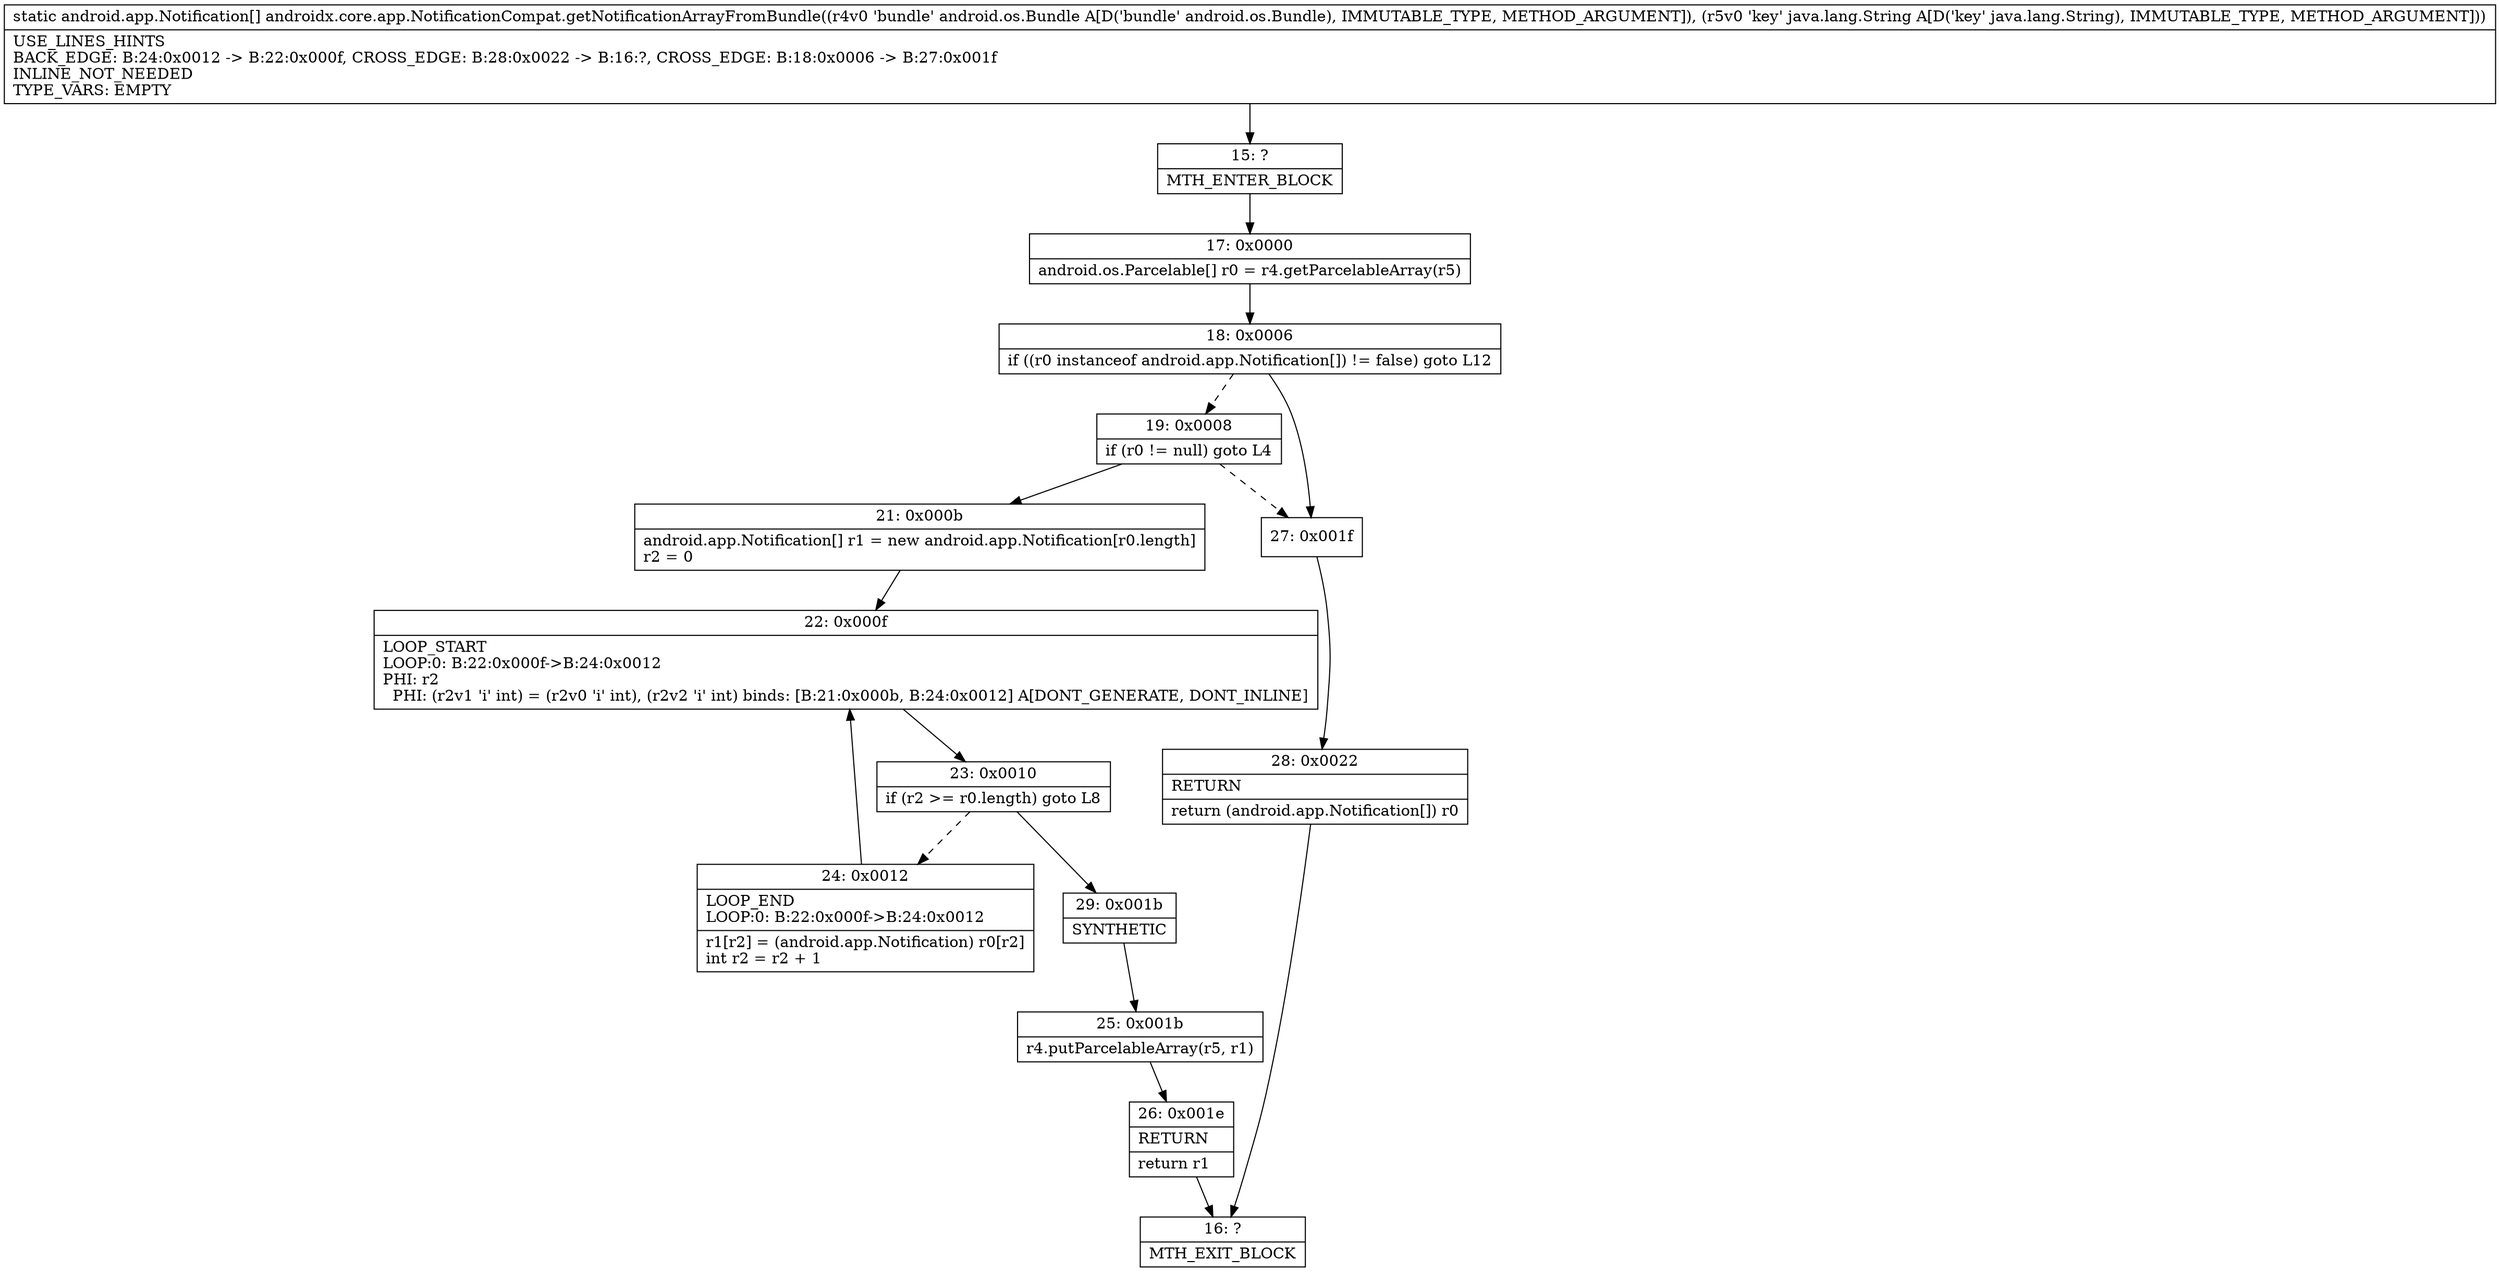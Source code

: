 digraph "CFG forandroidx.core.app.NotificationCompat.getNotificationArrayFromBundle(Landroid\/os\/Bundle;Ljava\/lang\/String;)[Landroid\/app\/Notification;" {
Node_15 [shape=record,label="{15\:\ ?|MTH_ENTER_BLOCK\l}"];
Node_17 [shape=record,label="{17\:\ 0x0000|android.os.Parcelable[] r0 = r4.getParcelableArray(r5)\l}"];
Node_18 [shape=record,label="{18\:\ 0x0006|if ((r0 instanceof android.app.Notification[]) != false) goto L12\l}"];
Node_19 [shape=record,label="{19\:\ 0x0008|if (r0 != null) goto L4\l}"];
Node_21 [shape=record,label="{21\:\ 0x000b|android.app.Notification[] r1 = new android.app.Notification[r0.length]\lr2 = 0\l}"];
Node_22 [shape=record,label="{22\:\ 0x000f|LOOP_START\lLOOP:0: B:22:0x000f\-\>B:24:0x0012\lPHI: r2 \l  PHI: (r2v1 'i' int) = (r2v0 'i' int), (r2v2 'i' int) binds: [B:21:0x000b, B:24:0x0012] A[DONT_GENERATE, DONT_INLINE]\l}"];
Node_23 [shape=record,label="{23\:\ 0x0010|if (r2 \>= r0.length) goto L8\l}"];
Node_24 [shape=record,label="{24\:\ 0x0012|LOOP_END\lLOOP:0: B:22:0x000f\-\>B:24:0x0012\l|r1[r2] = (android.app.Notification) r0[r2]\lint r2 = r2 + 1\l}"];
Node_29 [shape=record,label="{29\:\ 0x001b|SYNTHETIC\l}"];
Node_25 [shape=record,label="{25\:\ 0x001b|r4.putParcelableArray(r5, r1)\l}"];
Node_26 [shape=record,label="{26\:\ 0x001e|RETURN\l|return r1\l}"];
Node_16 [shape=record,label="{16\:\ ?|MTH_EXIT_BLOCK\l}"];
Node_27 [shape=record,label="{27\:\ 0x001f}"];
Node_28 [shape=record,label="{28\:\ 0x0022|RETURN\l|return (android.app.Notification[]) r0\l}"];
MethodNode[shape=record,label="{static android.app.Notification[] androidx.core.app.NotificationCompat.getNotificationArrayFromBundle((r4v0 'bundle' android.os.Bundle A[D('bundle' android.os.Bundle), IMMUTABLE_TYPE, METHOD_ARGUMENT]), (r5v0 'key' java.lang.String A[D('key' java.lang.String), IMMUTABLE_TYPE, METHOD_ARGUMENT]))  | USE_LINES_HINTS\lBACK_EDGE: B:24:0x0012 \-\> B:22:0x000f, CROSS_EDGE: B:28:0x0022 \-\> B:16:?, CROSS_EDGE: B:18:0x0006 \-\> B:27:0x001f\lINLINE_NOT_NEEDED\lTYPE_VARS: EMPTY\l}"];
MethodNode -> Node_15;Node_15 -> Node_17;
Node_17 -> Node_18;
Node_18 -> Node_19[style=dashed];
Node_18 -> Node_27;
Node_19 -> Node_21;
Node_19 -> Node_27[style=dashed];
Node_21 -> Node_22;
Node_22 -> Node_23;
Node_23 -> Node_24[style=dashed];
Node_23 -> Node_29;
Node_24 -> Node_22;
Node_29 -> Node_25;
Node_25 -> Node_26;
Node_26 -> Node_16;
Node_27 -> Node_28;
Node_28 -> Node_16;
}

